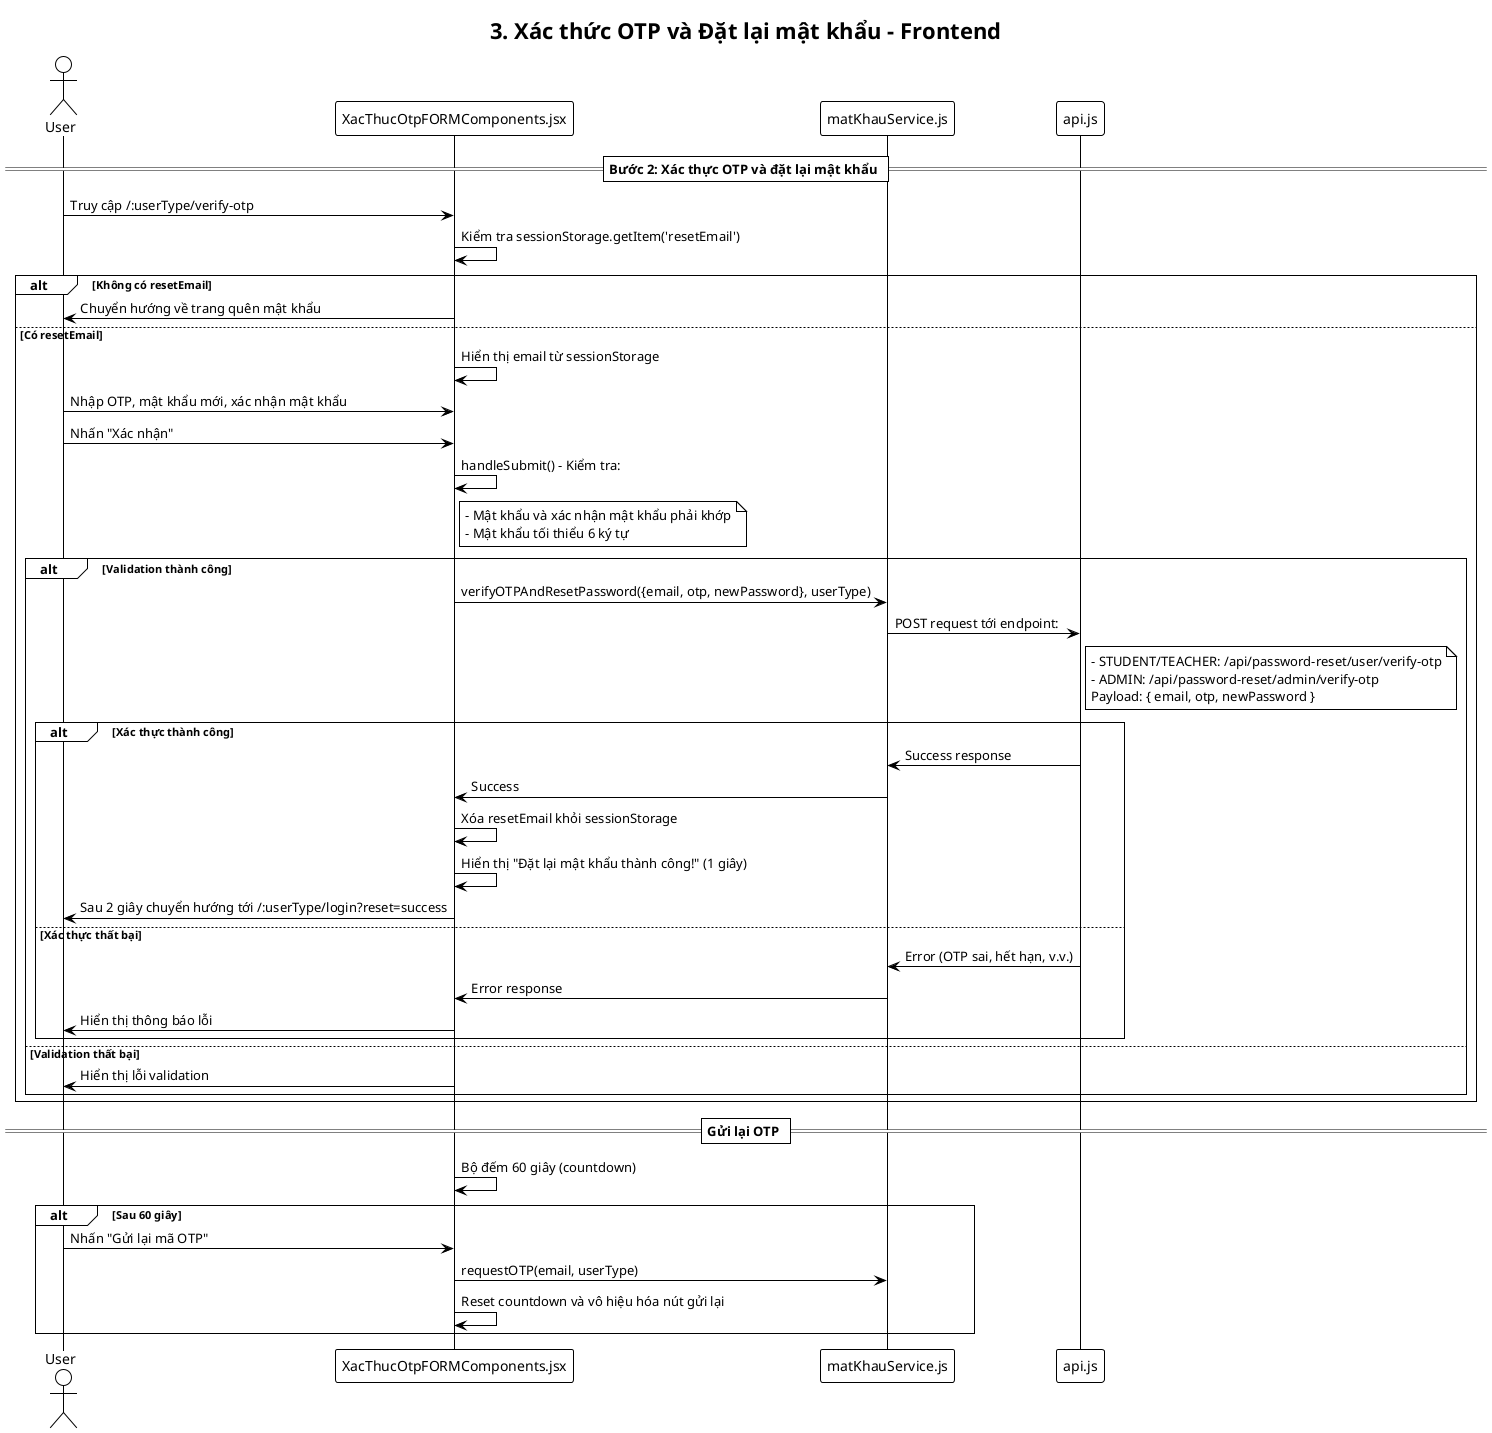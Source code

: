 @startuml
!theme plain
title 3. Xác thức OTP và Đặt lại mật khẩu - Frontend

actor User as U
participant "XacThucOtpFORMComponents.jsx" as VOF
participant "matKhauService.js" as MS
participant "api.js" as API

== Bước 2: Xác thực OTP và đặt lại mật khẩu ==

U -> VOF: Truy cập /:userType/verify-otp
VOF -> VOF: Kiểm tra sessionStorage.getItem('resetEmail')

alt Không có resetEmail
    VOF -> U: Chuyển hướng về trang quên mật khẩu
else Có resetEmail
    VOF -> VOF: Hiển thị email từ sessionStorage

    U -> VOF: Nhập OTP, mật khẩu mới, xác nhận mật khẩu
    U -> VOF: Nhấn "Xác nhận"

    VOF -> VOF: handleSubmit() - Kiểm tra:
    note right of VOF
    - Mật khẩu và xác nhận mật khẩu phải khớp
    - Mật khẩu tối thiểu 6 ký tự
    end note

    alt Validation thành công
        VOF -> MS: verifyOTPAndResetPassword({email, otp, newPassword}, userType)
        MS -> API: POST request tới endpoint:
        note right of API
        - STUDENT/TEACHER: /api/password-reset/user/verify-otp
        - ADMIN: /api/password-reset/admin/verify-otp
        Payload: { email, otp, newPassword }
        end note

        alt Xác thực thành công
            API -> MS: Success response
            MS -> VOF: Success
            VOF -> VOF: Xóa resetEmail khỏi sessionStorage
            VOF -> VOF: Hiển thị "Đặt lại mật khẩu thành công!" (1 giây)
            VOF -> U: Sau 2 giây chuyển hướng tới /:userType/login?reset=success
        else Xác thực thất bại
            API -> MS: Error (OTP sai, hết hạn, v.v.)
            MS -> VOF: Error response
            VOF -> U: Hiển thị thông báo lỗi
        end
    else Validation thất bại
        VOF -> U: Hiển thị lỗi validation
    end
end

== Gửi lại OTP ==

VOF -> VOF: Bộ đếm 60 giây (countdown)
alt Sau 60 giây
    U -> VOF: Nhấn "Gửi lại mã OTP"
    VOF -> MS: requestOTP(email, userType)
    VOF -> VOF: Reset countdown và vô hiệu hóa nút gửi lại
end

@enduml